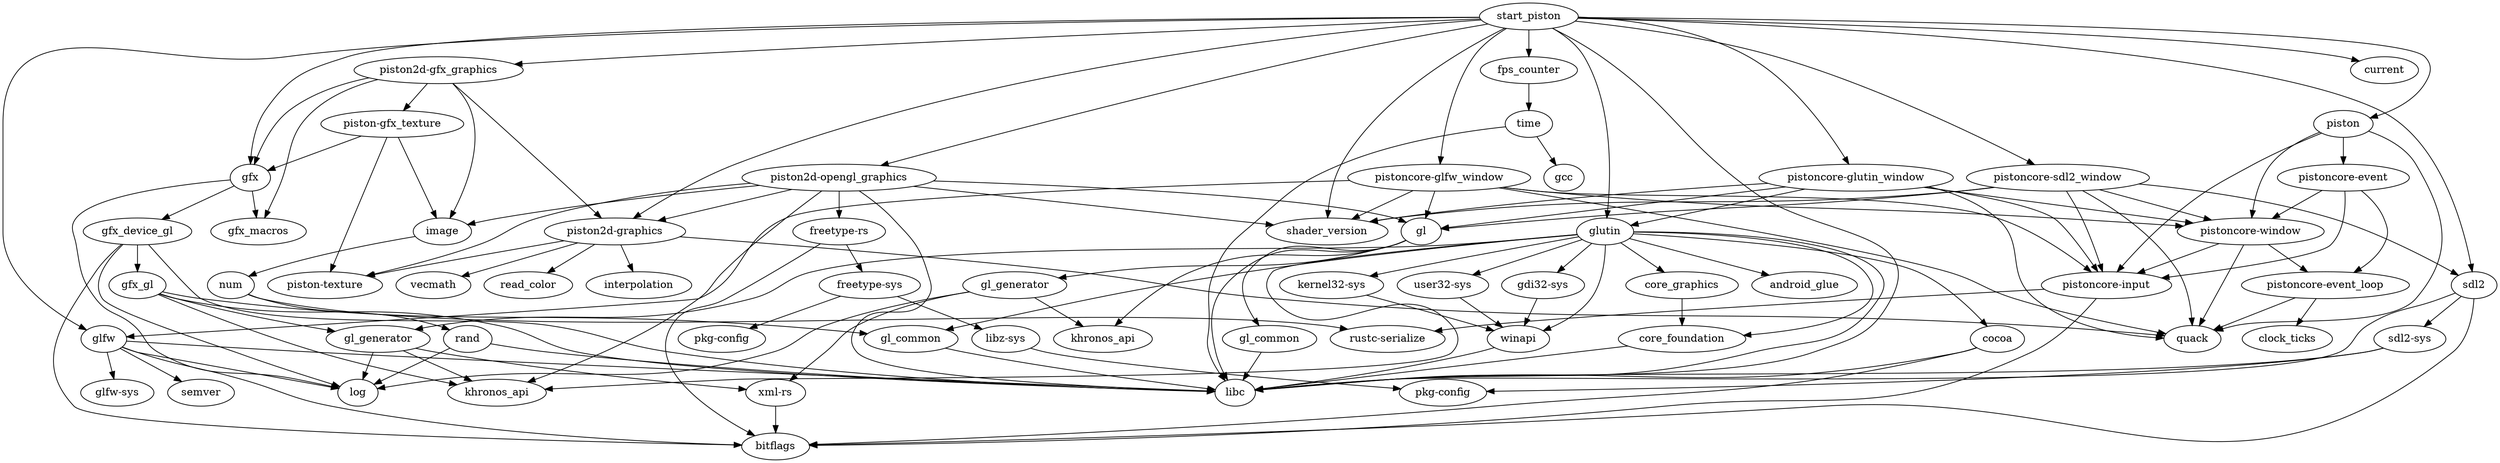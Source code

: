 digraph start_piston {
    N0[label="start_piston"];
    N1[label="glfw-sys"];
    N2[label="sdl2-sys"];
    N3[label="pkg-config"];
    N4[label="libc"];
    N5[label="xml-rs"];
    N6[label="bitflags"];
    N7[label="cocoa"];
    N8[label="sdl2"];
    N9[label="pkg-config"];
    N10[label="glfw"];
    N11[label="log"];
    N12[label="semver"];
    N13[label="winapi"];
    N14[label="gfx_macros"];
    N15[label="gfx_gl"];
    N16[label="gl_generator"];
    N17[label="gl_common"];
    N18[label="khronos_api"];
    N19[label="read_color"];
    N20[label="android_glue"];
    N21[label="freetype-rs"];
    N22[label="freetype-sys"];
    N23[label="rustc-serialize"];
    N24[label="libz-sys"];
    N25[label="piston2d-gfx_graphics"];
    N26[label="image"];
    N27[label="gfx"];
    N28[label="piston2d-graphics"];
    N29[label="piston-gfx_texture"];
    N30[label="pistoncore-glutin_window"];
    N31[label="glutin"];
    N32[label="quack"];
    N33[label="gl"];
    N34[label="pistoncore-input"];
    N35[label="shader_version"];
    N36[label="pistoncore-window"];
    N37[label="gl_common"];
    N38[label="khronos_api"];
    N39[label="num"];
    N40[label="rand"];
    N41[label="gfx_device_gl"];
    N42[label="pistoncore-glfw_window"];
    N43[label="interpolation"];
    N44[label="gl_generator"];
    N45[label="piston-texture"];
    N46[label="core_foundation"];
    N47[label="kernel32-sys"];
    N48[label="piston2d-opengl_graphics"];
    N49[label="clock_ticks"];
    N50[label="fps_counter"];
    N51[label="time"];
    N52[label="pistoncore-event"];
    N53[label="pistoncore-event_loop"];
    N54[label="piston"];
    N55[label="current"];
    N56[label="user32-sys"];
    N57[label="vecmath"];
    N58[label="core_graphics"];
    N59[label="pistoncore-sdl2_window"];
    N60[label="gcc"];
    N61[label="gdi32-sys"];
    N2 -> N3[label=""];
    N2 -> N4[label=""];
    N5 -> N6[label=""];
    N7 -> N4[label=""];
    N7 -> N6[label=""];
    N8 -> N4[label=""];
    N8 -> N6[label=""];
    N8 -> N2[label=""];
    N10 -> N4[label=""];
    N10 -> N11[label=""];
    N10 -> N6[label=""];
    N10 -> N1[label=""];
    N10 -> N12[label=""];
    N13 -> N4[label=""];
    N15 -> N16[label=""];
    N15 -> N4[label=""];
    N15 -> N17[label=""];
    N15 -> N18[label=""];
    N21 -> N22[label=""];
    N21 -> N6[label=""];
    N24 -> N3[label=""];
    N25 -> N26[label=""];
    N25 -> N27[label=""];
    N25 -> N14[label=""];
    N25 -> N28[label=""];
    N25 -> N29[label=""];
    N30 -> N31[label=""];
    N30 -> N32[label=""];
    N30 -> N33[label=""];
    N30 -> N34[label=""];
    N30 -> N35[label=""];
    N30 -> N36[label=""];
    N22 -> N24[label=""];
    N22 -> N9[label=""];
    N37 -> N4[label=""];
    N39 -> N23[label=""];
    N39 -> N40[label=""];
    N41 -> N11[label=""];
    N41 -> N15[label=""];
    N41 -> N4[label=""];
    N41 -> N6[label=""];
    N42 -> N10[label=""];
    N42 -> N33[label=""];
    N42 -> N32[label=""];
    N42 -> N35[label=""];
    N42 -> N36[label=""];
    N42 -> N34[label=""];
    N33 -> N44[label=""];
    N33 -> N38[label=""];
    N33 -> N4[label=""];
    N33 -> N37[label=""];
    N29 -> N27[label=""];
    N29 -> N45[label=""];
    N29 -> N26[label=""];
    N46 -> N4[label=""];
    N26 -> N39[label=""];
    N47 -> N13[label=""];
    N48 -> N35[label=""];
    N48 -> N45[label=""];
    N48 -> N33[label=""];
    N48 -> N26[label=""];
    N48 -> N18[label=""];
    N48 -> N21[label=""];
    N48 -> N28[label=""];
    N48 -> N4[label=""];
    N50 -> N51[label=""];
    N52 -> N36[label=""];
    N52 -> N53[label=""];
    N52 -> N34[label=""];
    N54 -> N32[label=""];
    N54 -> N36[label=""];
    N54 -> N52[label=""];
    N54 -> N34[label=""];
    N17 -> N4[label=""];
    N16 -> N18[label=""];
    N16 -> N11[label=""];
    N16 -> N5[label=""];
    N27 -> N11[label=""];
    N27 -> N41[label=""];
    N27 -> N14[label=""];
    N56 -> N13[label=""];
    N28 -> N43[label=""];
    N28 -> N45[label=""];
    N28 -> N32[label=""];
    N28 -> N57[label=""];
    N28 -> N19[label=""];
    N58 -> N46[label=""];
    N59 -> N33[label=""];
    N59 -> N8[label=""];
    N59 -> N35[label=""];
    N59 -> N32[label=""];
    N59 -> N36[label=""];
    N59 -> N34[label=""];
    N44 -> N5[label=""];
    N44 -> N11[label=""];
    N44 -> N38[label=""];
    N40 -> N4[label=""];
    N40 -> N11[label=""];
    N0 -> N55[label=""];
    N0 -> N50[label=""];
    N0 -> N4[label=""];
    N0 -> N35[label=""];
    N0 -> N31[label=""];
    N0 -> N30[label=""];
    N0 -> N8[label=""];
    N0 -> N27[label=""];
    N0 -> N25[label=""];
    N0 -> N48[label=""];
    N0 -> N42[label=""];
    N0 -> N54[label=""];
    N0 -> N28[label=""];
    N0 -> N10[label=""];
    N0 -> N59[label=""];
    N53 -> N32[label=""];
    N53 -> N49[label=""];
    N51 -> N4[label=""];
    N51 -> N60[label=""];
    N34 -> N23[label=""];
    N34 -> N6[label=""];
    N36 -> N53[label=""];
    N36 -> N34[label=""];
    N36 -> N32[label=""];
    N31 -> N7[label=""];
    N31 -> N17[label=""];
    N31 -> N56[label=""];
    N31 -> N13[label=""];
    N31 -> N16[label=""];
    N31 -> N47[label=""];
    N31 -> N58[label=""];
    N31 -> N20[label=""];
    N31 -> N46[label=""];
    N31 -> N18[label=""];
    N31 -> N61[label=""];
    N31 -> N4[label=""];
    N61 -> N13[label=""];
}
